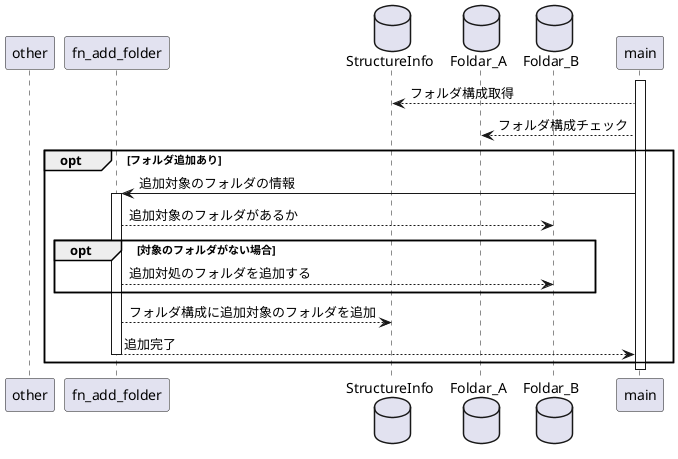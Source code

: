 @startuml
participant other
participant fn_add_folder
database StructureInfo
database Foldar_A as A
database Foldar_B as B

activate main
main-->StructureInfo : フォルダ構成取得
main-->A : フォルダ構成チェック
opt フォルダ追加あり
main->fn_add_folder:追加対象のフォルダの情報
activate fn_add_folder
fn_add_folder-->B:追加対象のフォルダがあるか
opt 対象のフォルダがない場合
fn_add_folder-->B:追加対処のフォルダを追加する
end
fn_add_folder-->StructureInfo : フォルダ構成に追加対象のフォルダを追加
return 追加完了

deactivate fn_add_folder

end
deactivate main

@enduml